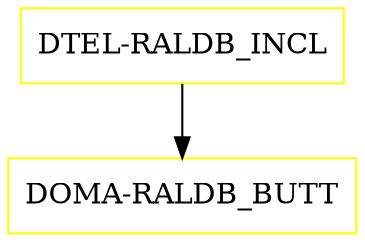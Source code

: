 digraph G {
  "DTEL-RALDB_INCL" [shape=box,color=yellow];
  "DOMA-RALDB_BUTT" [shape=box,color=yellow,URL="./DOMA_RALDB_BUTT.html"];
  "DTEL-RALDB_INCL" -> "DOMA-RALDB_BUTT";
}
